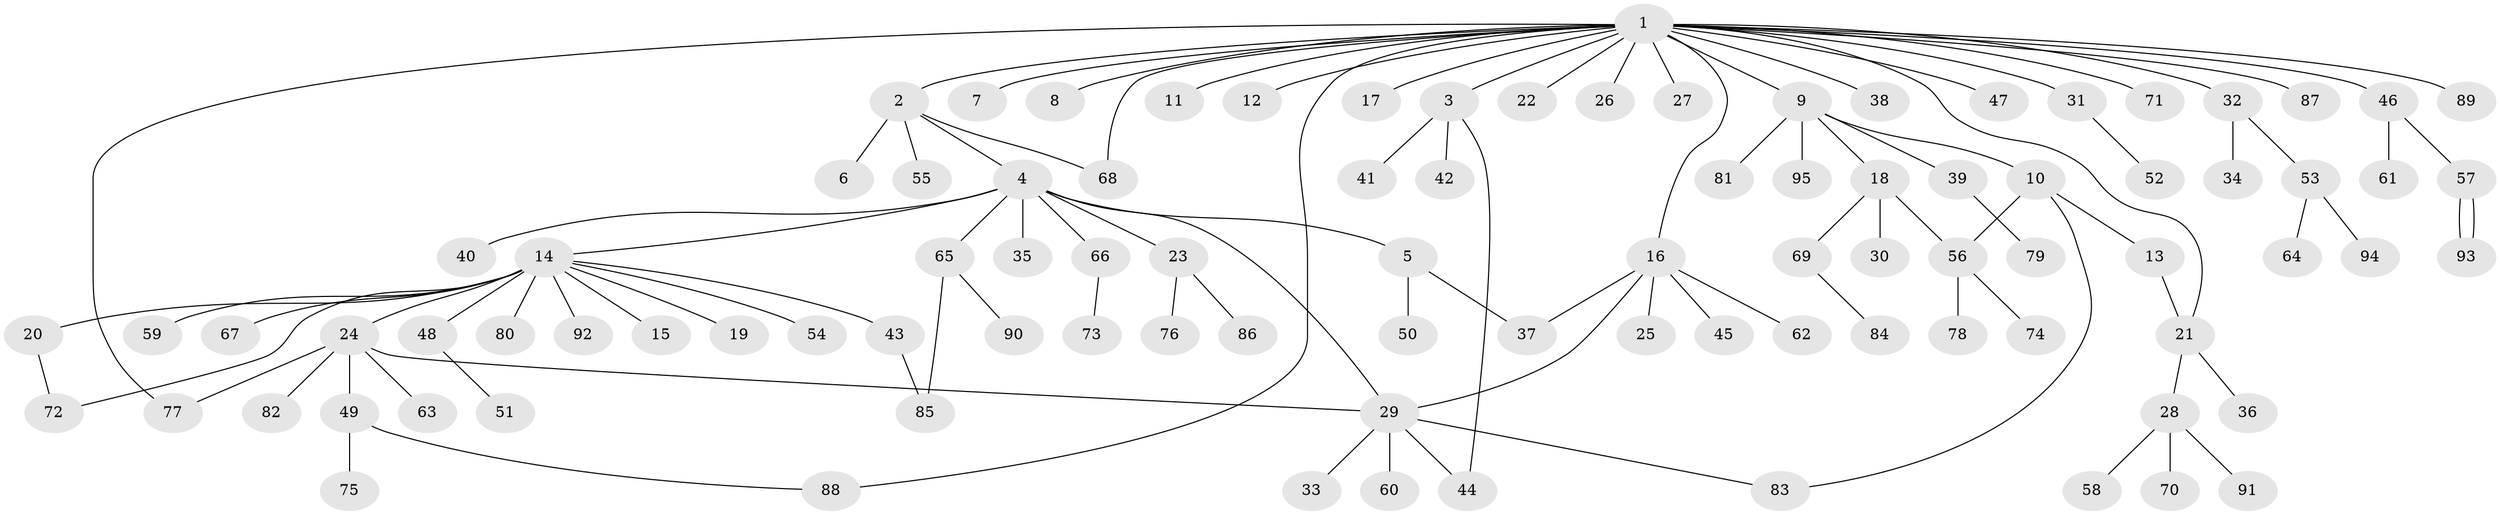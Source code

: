 // Generated by graph-tools (version 1.1) at 2025/11/02/27/25 16:11:11]
// undirected, 95 vertices, 107 edges
graph export_dot {
graph [start="1"]
  node [color=gray90,style=filled];
  1;
  2;
  3;
  4;
  5;
  6;
  7;
  8;
  9;
  10;
  11;
  12;
  13;
  14;
  15;
  16;
  17;
  18;
  19;
  20;
  21;
  22;
  23;
  24;
  25;
  26;
  27;
  28;
  29;
  30;
  31;
  32;
  33;
  34;
  35;
  36;
  37;
  38;
  39;
  40;
  41;
  42;
  43;
  44;
  45;
  46;
  47;
  48;
  49;
  50;
  51;
  52;
  53;
  54;
  55;
  56;
  57;
  58;
  59;
  60;
  61;
  62;
  63;
  64;
  65;
  66;
  67;
  68;
  69;
  70;
  71;
  72;
  73;
  74;
  75;
  76;
  77;
  78;
  79;
  80;
  81;
  82;
  83;
  84;
  85;
  86;
  87;
  88;
  89;
  90;
  91;
  92;
  93;
  94;
  95;
  1 -- 2;
  1 -- 3;
  1 -- 7;
  1 -- 8;
  1 -- 9;
  1 -- 11;
  1 -- 12;
  1 -- 16;
  1 -- 17;
  1 -- 21;
  1 -- 22;
  1 -- 26;
  1 -- 27;
  1 -- 31;
  1 -- 32;
  1 -- 38;
  1 -- 46;
  1 -- 47;
  1 -- 68;
  1 -- 71;
  1 -- 77;
  1 -- 87;
  1 -- 88;
  1 -- 89;
  2 -- 4;
  2 -- 6;
  2 -- 55;
  2 -- 68;
  3 -- 41;
  3 -- 42;
  3 -- 44;
  4 -- 5;
  4 -- 14;
  4 -- 23;
  4 -- 29;
  4 -- 35;
  4 -- 40;
  4 -- 65;
  4 -- 66;
  5 -- 37;
  5 -- 50;
  9 -- 10;
  9 -- 18;
  9 -- 39;
  9 -- 81;
  9 -- 95;
  10 -- 13;
  10 -- 56;
  10 -- 83;
  13 -- 21;
  14 -- 15;
  14 -- 19;
  14 -- 20;
  14 -- 24;
  14 -- 43;
  14 -- 48;
  14 -- 54;
  14 -- 59;
  14 -- 67;
  14 -- 72;
  14 -- 80;
  14 -- 92;
  16 -- 25;
  16 -- 29;
  16 -- 37;
  16 -- 45;
  16 -- 62;
  18 -- 30;
  18 -- 56;
  18 -- 69;
  20 -- 72;
  21 -- 28;
  21 -- 36;
  23 -- 76;
  23 -- 86;
  24 -- 29;
  24 -- 49;
  24 -- 63;
  24 -- 77;
  24 -- 82;
  28 -- 58;
  28 -- 70;
  28 -- 91;
  29 -- 33;
  29 -- 44;
  29 -- 60;
  29 -- 83;
  31 -- 52;
  32 -- 34;
  32 -- 53;
  39 -- 79;
  43 -- 85;
  46 -- 57;
  46 -- 61;
  48 -- 51;
  49 -- 75;
  49 -- 88;
  53 -- 64;
  53 -- 94;
  56 -- 74;
  56 -- 78;
  57 -- 93;
  57 -- 93;
  65 -- 85;
  65 -- 90;
  66 -- 73;
  69 -- 84;
}
